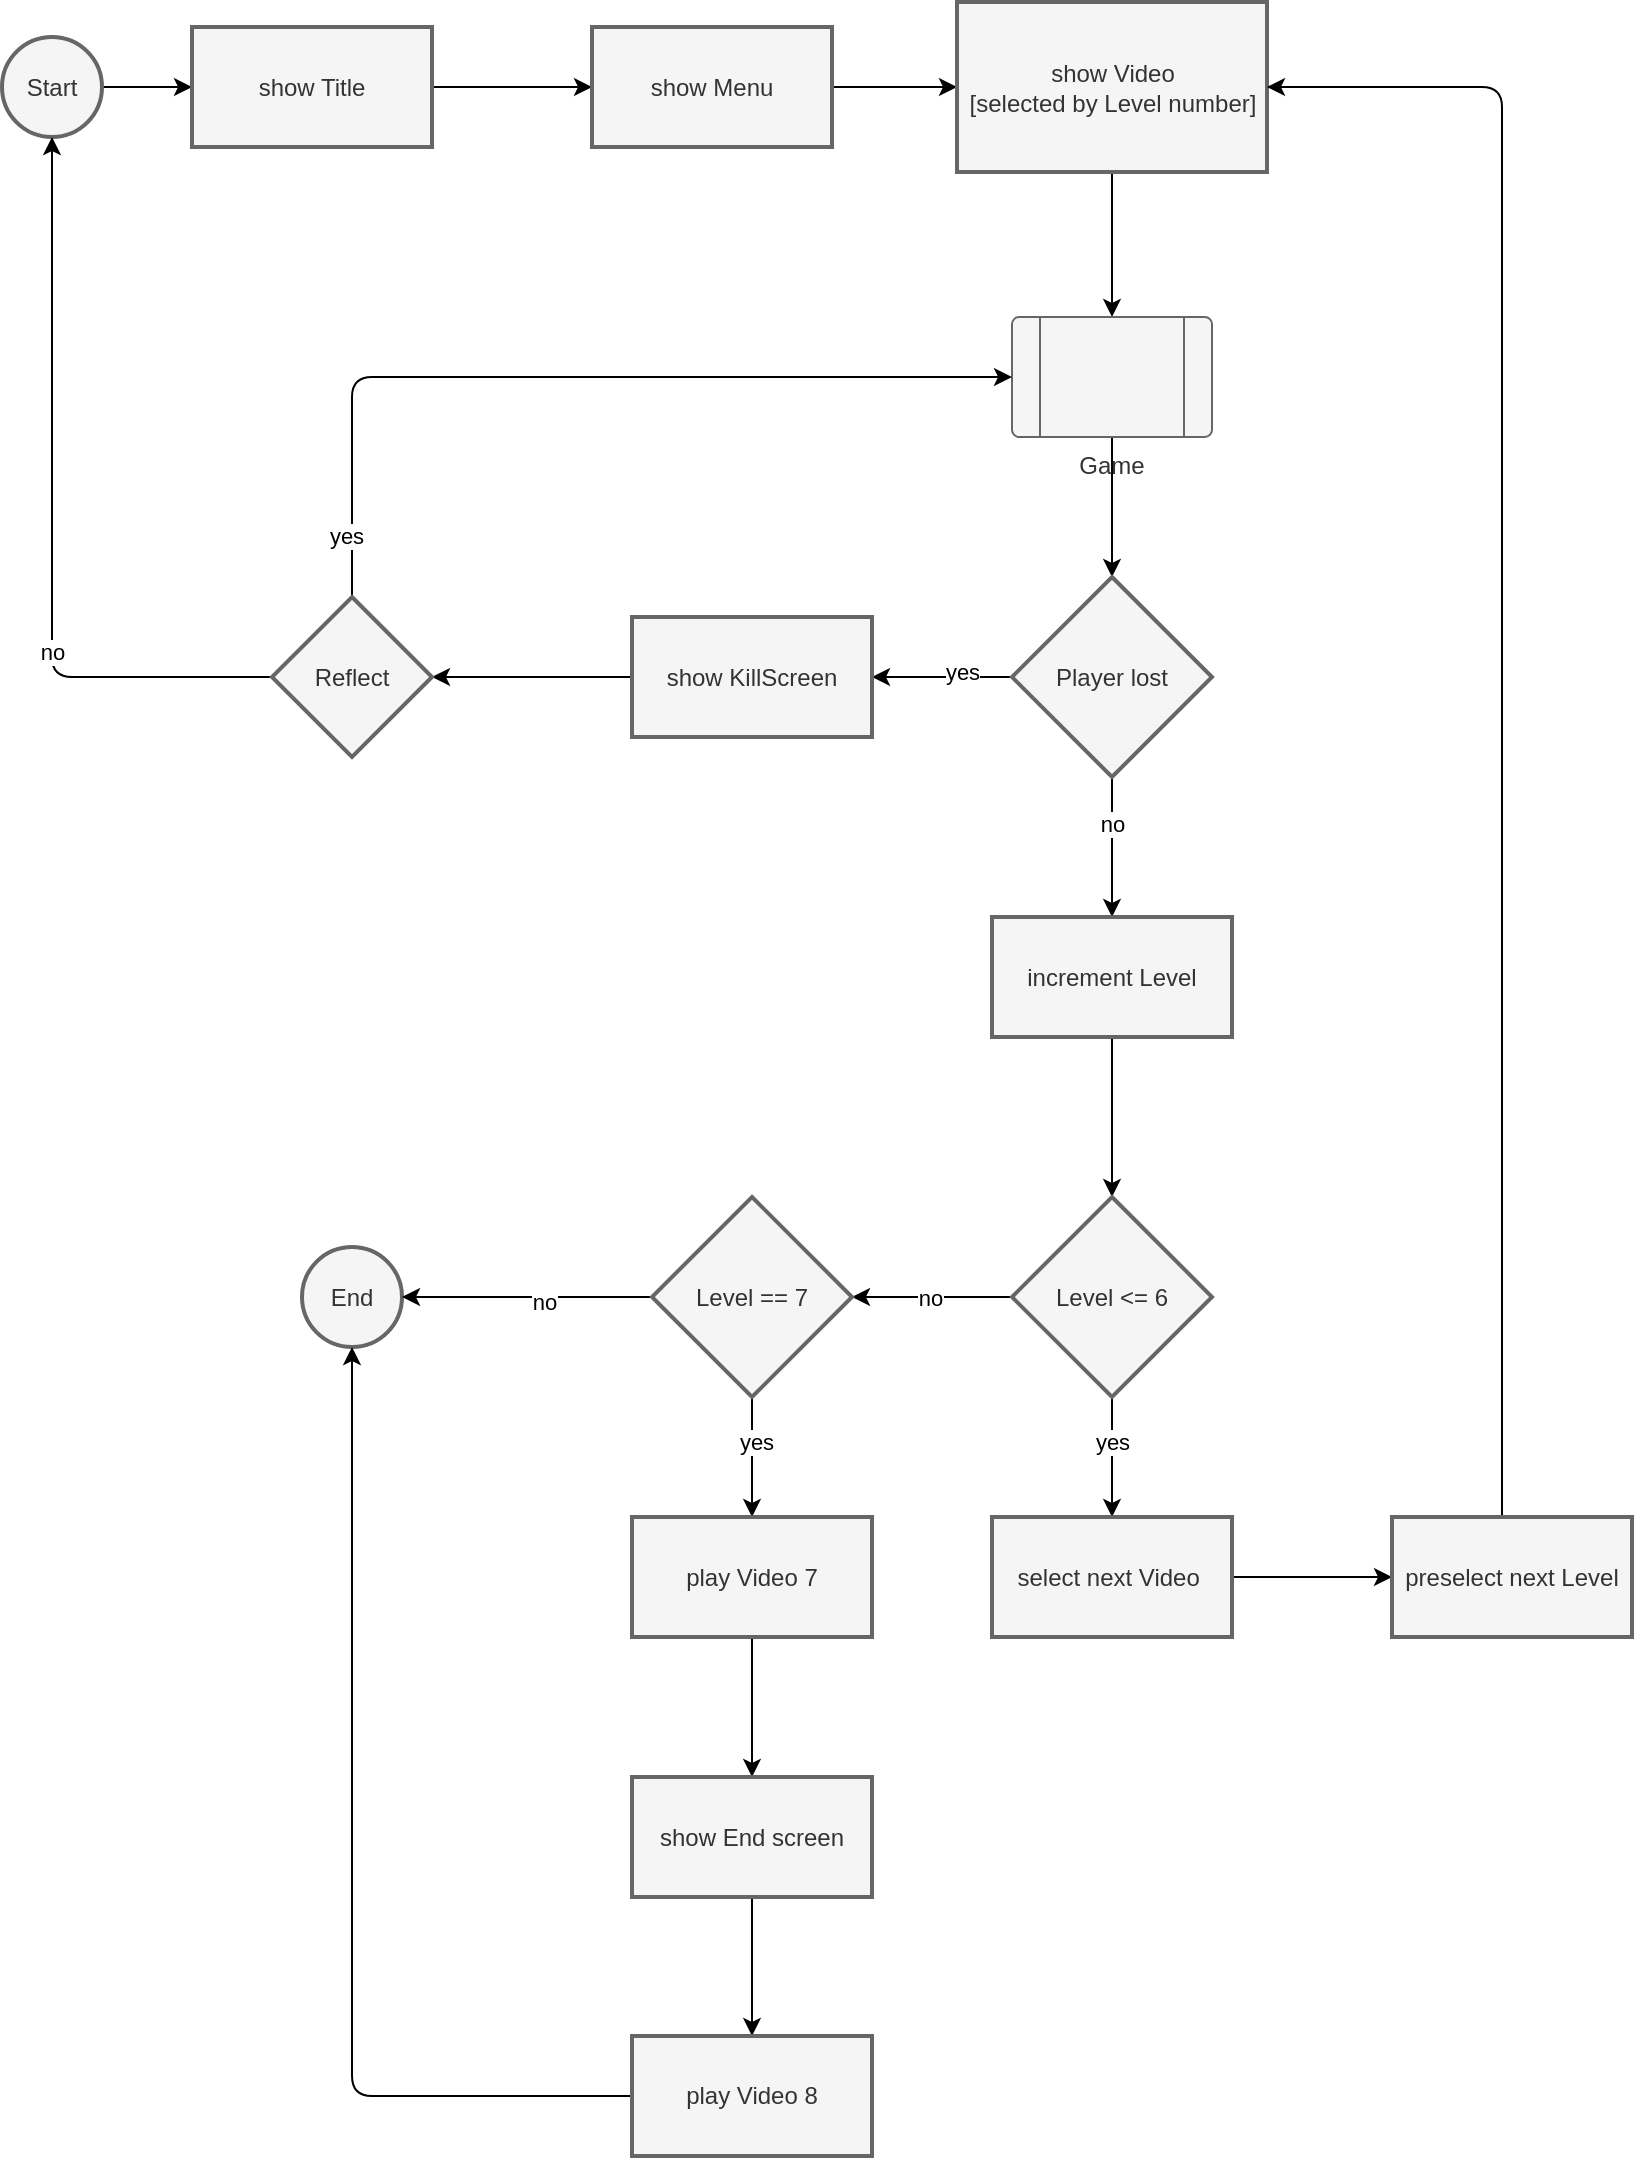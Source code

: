 <mxfile>
    <diagram id="BkRffNFZXdrJfd86Ltky" name="Flow">
        <mxGraphModel dx="1461" dy="955" grid="1" gridSize="10" guides="1" tooltips="1" connect="1" arrows="1" fold="1" page="1" pageScale="1" pageWidth="850" pageHeight="1100" math="0" shadow="0">
            <root>
                <mxCell id="0"/>
                <mxCell id="1" parent="0"/>
                <mxCell id="4" value="" style="edgeStyle=none;html=1;" edge="1" parent="1" source="2" target="3">
                    <mxGeometry relative="1" as="geometry"/>
                </mxCell>
                <mxCell id="2" value="Start" style="strokeWidth=2;html=1;shape=mxgraph.flowchart.start_2;whiteSpace=wrap;fillColor=#f5f5f5;fontColor=#333333;strokeColor=#666666;" vertex="1" parent="1">
                    <mxGeometry x="10" y="30.5" width="50" height="50" as="geometry"/>
                </mxCell>
                <mxCell id="6" value="" style="edgeStyle=none;html=1;" edge="1" parent="1" source="3" target="5">
                    <mxGeometry relative="1" as="geometry"/>
                </mxCell>
                <mxCell id="3" value="show Title" style="whiteSpace=wrap;html=1;strokeWidth=2;fillColor=#f5f5f5;fontColor=#333333;strokeColor=#666666;" vertex="1" parent="1">
                    <mxGeometry x="105" y="25.5" width="120" height="60" as="geometry"/>
                </mxCell>
                <mxCell id="8" value="" style="edgeStyle=none;html=1;" edge="1" parent="1" source="5" target="7">
                    <mxGeometry relative="1" as="geometry"/>
                </mxCell>
                <mxCell id="5" value="show Menu" style="whiteSpace=wrap;html=1;fillColor=#f5f5f5;strokeWidth=2;fontColor=#333333;strokeColor=#666666;" vertex="1" parent="1">
                    <mxGeometry x="305" y="25.5" width="120" height="60" as="geometry"/>
                </mxCell>
                <mxCell id="12" value="" style="edgeStyle=none;html=1;" edge="1" parent="1" source="7" target="11">
                    <mxGeometry relative="1" as="geometry"/>
                </mxCell>
                <mxCell id="7" value="show Video &lt;br&gt;[selected by Level number]" style="whiteSpace=wrap;html=1;fillColor=#f5f5f5;strokeWidth=2;fontColor=#333333;strokeColor=#666666;" vertex="1" parent="1">
                    <mxGeometry x="487.5" y="13" width="155" height="85" as="geometry"/>
                </mxCell>
                <mxCell id="9" value="End" style="strokeWidth=2;html=1;shape=mxgraph.flowchart.start_2;whiteSpace=wrap;fillColor=#f5f5f5;fontColor=#333333;strokeColor=#666666;" vertex="1" parent="1">
                    <mxGeometry x="160" y="635.5" width="50" height="50" as="geometry"/>
                </mxCell>
                <mxCell id="14" value="" style="edgeStyle=none;html=1;" edge="1" parent="1" source="11" target="13">
                    <mxGeometry relative="1" as="geometry"/>
                </mxCell>
                <mxCell id="11" value="Game" style="verticalLabelPosition=bottom;verticalAlign=top;html=1;shape=process;whiteSpace=wrap;rounded=1;size=0.14;arcSize=6;fillColor=#f5f5f5;fontColor=#333333;strokeColor=#666666;" vertex="1" parent="1">
                    <mxGeometry x="515" y="170.5" width="100" height="60" as="geometry"/>
                </mxCell>
                <mxCell id="16" value="" style="edgeStyle=none;html=1;" edge="1" parent="1" source="13" target="15">
                    <mxGeometry relative="1" as="geometry"/>
                </mxCell>
                <mxCell id="29" value="yes" style="edgeLabel;html=1;align=center;verticalAlign=middle;resizable=0;points=[];" vertex="1" connectable="0" parent="16">
                    <mxGeometry x="-0.268" y="-3" relative="1" as="geometry">
                        <mxPoint as="offset"/>
                    </mxGeometry>
                </mxCell>
                <mxCell id="32" value="" style="edgeStyle=orthogonalEdgeStyle;html=1;" edge="1" parent="1" source="13" target="31">
                    <mxGeometry relative="1" as="geometry"/>
                </mxCell>
                <mxCell id="35" value="no" style="edgeLabel;html=1;align=center;verticalAlign=middle;resizable=0;points=[];" vertex="1" connectable="0" parent="32">
                    <mxGeometry x="-0.338" relative="1" as="geometry">
                        <mxPoint as="offset"/>
                    </mxGeometry>
                </mxCell>
                <mxCell id="13" value="Player lost" style="strokeWidth=2;html=1;shape=mxgraph.flowchart.decision;whiteSpace=wrap;fillColor=#f5f5f5;fontColor=#333333;strokeColor=#666666;" vertex="1" parent="1">
                    <mxGeometry x="515" y="300.5" width="100" height="100" as="geometry"/>
                </mxCell>
                <mxCell id="21" value="" style="edgeStyle=none;html=1;" edge="1" parent="1" source="15" target="20">
                    <mxGeometry relative="1" as="geometry"/>
                </mxCell>
                <mxCell id="15" value="show KillScreen" style="whiteSpace=wrap;html=1;fillColor=#f5f5f5;strokeWidth=2;fontColor=#333333;strokeColor=#666666;" vertex="1" parent="1">
                    <mxGeometry x="325" y="320.5" width="120" height="60" as="geometry"/>
                </mxCell>
                <mxCell id="24" value="" style="edgeStyle=orthogonalEdgeStyle;html=1;" edge="1" parent="1" source="20" target="11">
                    <mxGeometry relative="1" as="geometry">
                        <Array as="points">
                            <mxPoint x="185" y="200.5"/>
                        </Array>
                    </mxGeometry>
                </mxCell>
                <mxCell id="25" value="yes" style="edgeLabel;html=1;align=center;verticalAlign=middle;resizable=0;points=[];" vertex="1" connectable="0" parent="24">
                    <mxGeometry x="-0.86" y="3" relative="1" as="geometry">
                        <mxPoint as="offset"/>
                    </mxGeometry>
                </mxCell>
                <mxCell id="27" value="" style="edgeStyle=orthogonalEdgeStyle;html=1;" edge="1" parent="1" source="20" target="2">
                    <mxGeometry relative="1" as="geometry"/>
                </mxCell>
                <mxCell id="28" value="no" style="edgeLabel;html=1;align=center;verticalAlign=middle;resizable=0;points=[];" vertex="1" connectable="0" parent="27">
                    <mxGeometry x="-0.354" relative="1" as="geometry">
                        <mxPoint as="offset"/>
                    </mxGeometry>
                </mxCell>
                <mxCell id="20" value="Reflect" style="rhombus;whiteSpace=wrap;html=1;fillColor=#f5f5f5;strokeWidth=2;fontColor=#333333;strokeColor=#666666;" vertex="1" parent="1">
                    <mxGeometry x="145" y="310.5" width="80" height="80" as="geometry"/>
                </mxCell>
                <mxCell id="41" value="" style="edgeStyle=orthogonalEdgeStyle;html=1;" edge="1" parent="1" source="31" target="40">
                    <mxGeometry relative="1" as="geometry"/>
                </mxCell>
                <mxCell id="31" value="increment Level" style="whiteSpace=wrap;html=1;fillColor=#f5f5f5;strokeWidth=2;fontColor=#333333;strokeColor=#666666;" vertex="1" parent="1">
                    <mxGeometry x="505" y="470.5" width="120" height="60" as="geometry"/>
                </mxCell>
                <mxCell id="43" value="" style="edgeStyle=orthogonalEdgeStyle;html=1;" edge="1" parent="1" source="40" target="42">
                    <mxGeometry relative="1" as="geometry"/>
                </mxCell>
                <mxCell id="46" value="yes" style="edgeLabel;html=1;align=center;verticalAlign=middle;resizable=0;points=[];" vertex="1" connectable="0" parent="43">
                    <mxGeometry x="-0.255" y="3" relative="1" as="geometry">
                        <mxPoint x="-3" as="offset"/>
                    </mxGeometry>
                </mxCell>
                <mxCell id="52" value="" style="edgeStyle=orthogonalEdgeStyle;html=1;" edge="1" parent="1" source="40" target="54">
                    <mxGeometry relative="1" as="geometry">
                        <mxPoint x="445" y="660.5" as="targetPoint"/>
                    </mxGeometry>
                </mxCell>
                <mxCell id="53" value="no" style="edgeLabel;html=1;align=center;verticalAlign=middle;resizable=0;points=[];" vertex="1" connectable="0" parent="52">
                    <mxGeometry x="0.2" y="1" relative="1" as="geometry">
                        <mxPoint x="7" y="-1" as="offset"/>
                    </mxGeometry>
                </mxCell>
                <mxCell id="40" value="Level &amp;lt;= 6" style="strokeWidth=2;html=1;shape=mxgraph.flowchart.decision;whiteSpace=wrap;fillColor=#f5f5f5;fontColor=#333333;strokeColor=#666666;" vertex="1" parent="1">
                    <mxGeometry x="515" y="610.5" width="100" height="100" as="geometry"/>
                </mxCell>
                <mxCell id="48" value="" style="edgeStyle=orthogonalEdgeStyle;html=1;" edge="1" parent="1" source="42" target="47">
                    <mxGeometry relative="1" as="geometry"/>
                </mxCell>
                <mxCell id="42" value="select next Video&amp;nbsp;" style="whiteSpace=wrap;html=1;fillColor=#f5f5f5;strokeWidth=2;fontColor=#333333;strokeColor=#666666;" vertex="1" parent="1">
                    <mxGeometry x="505" y="770.5" width="120" height="60" as="geometry"/>
                </mxCell>
                <mxCell id="50" value="" style="edgeStyle=orthogonalEdgeStyle;html=1;" edge="1" parent="1" source="47" target="7">
                    <mxGeometry relative="1" as="geometry">
                        <mxPoint x="765" y="90.5" as="targetPoint"/>
                        <Array as="points">
                            <mxPoint x="760" y="55.5"/>
                        </Array>
                    </mxGeometry>
                </mxCell>
                <mxCell id="47" value="preselect next Level" style="whiteSpace=wrap;html=1;fillColor=#f5f5f5;strokeWidth=2;fontColor=#333333;strokeColor=#666666;" vertex="1" parent="1">
                    <mxGeometry x="705" y="770.5" width="120" height="60" as="geometry"/>
                </mxCell>
                <mxCell id="57" value="" style="edgeStyle=orthogonalEdgeStyle;html=1;" edge="1" parent="1" source="54" target="56">
                    <mxGeometry relative="1" as="geometry"/>
                </mxCell>
                <mxCell id="58" value="yes" style="edgeLabel;html=1;align=center;verticalAlign=middle;resizable=0;points=[];" vertex="1" connectable="0" parent="57">
                    <mxGeometry x="-0.26" y="2" relative="1" as="geometry">
                        <mxPoint as="offset"/>
                    </mxGeometry>
                </mxCell>
                <mxCell id="60" value="" style="edgeStyle=orthogonalEdgeStyle;html=1;" edge="1" parent="1" source="54" target="9">
                    <mxGeometry relative="1" as="geometry">
                        <mxPoint x="265" y="660.5" as="targetPoint"/>
                    </mxGeometry>
                </mxCell>
                <mxCell id="61" value="no" style="edgeLabel;html=1;align=center;verticalAlign=middle;resizable=0;points=[];" vertex="1" connectable="0" parent="60">
                    <mxGeometry x="-0.132" y="2" relative="1" as="geometry">
                        <mxPoint as="offset"/>
                    </mxGeometry>
                </mxCell>
                <mxCell id="54" value="Level == 7" style="strokeWidth=2;html=1;shape=mxgraph.flowchart.decision;whiteSpace=wrap;fillColor=#f5f5f5;fontColor=#333333;strokeColor=#666666;" vertex="1" parent="1">
                    <mxGeometry x="335" y="610.5" width="100" height="100" as="geometry"/>
                </mxCell>
                <mxCell id="63" value="" style="edgeStyle=orthogonalEdgeStyle;html=1;" edge="1" parent="1" source="56" target="62">
                    <mxGeometry relative="1" as="geometry"/>
                </mxCell>
                <mxCell id="56" value="play Video 7" style="whiteSpace=wrap;html=1;fillColor=#f5f5f5;strokeWidth=2;fontColor=#333333;strokeColor=#666666;" vertex="1" parent="1">
                    <mxGeometry x="325" y="770.5" width="120" height="60" as="geometry"/>
                </mxCell>
                <mxCell id="65" value="" style="edgeStyle=orthogonalEdgeStyle;html=1;" edge="1" parent="1" source="62" target="64">
                    <mxGeometry relative="1" as="geometry"/>
                </mxCell>
                <mxCell id="62" value="show End screen" style="whiteSpace=wrap;html=1;fillColor=#f5f5f5;strokeWidth=2;fontColor=#333333;strokeColor=#666666;" vertex="1" parent="1">
                    <mxGeometry x="325" y="900.5" width="120" height="60" as="geometry"/>
                </mxCell>
                <mxCell id="67" value="" style="edgeStyle=orthogonalEdgeStyle;html=1;" edge="1" parent="1" source="64" target="9">
                    <mxGeometry relative="1" as="geometry">
                        <mxPoint x="245" y="1070.5" as="targetPoint"/>
                        <Array as="points">
                            <mxPoint x="185" y="1060"/>
                        </Array>
                    </mxGeometry>
                </mxCell>
                <mxCell id="64" value="play Video 8" style="whiteSpace=wrap;html=1;fillColor=#f5f5f5;strokeWidth=2;fontColor=#333333;strokeColor=#666666;" vertex="1" parent="1">
                    <mxGeometry x="325" y="1030" width="120" height="60" as="geometry"/>
                </mxCell>
            </root>
        </mxGraphModel>
    </diagram>
</mxfile>